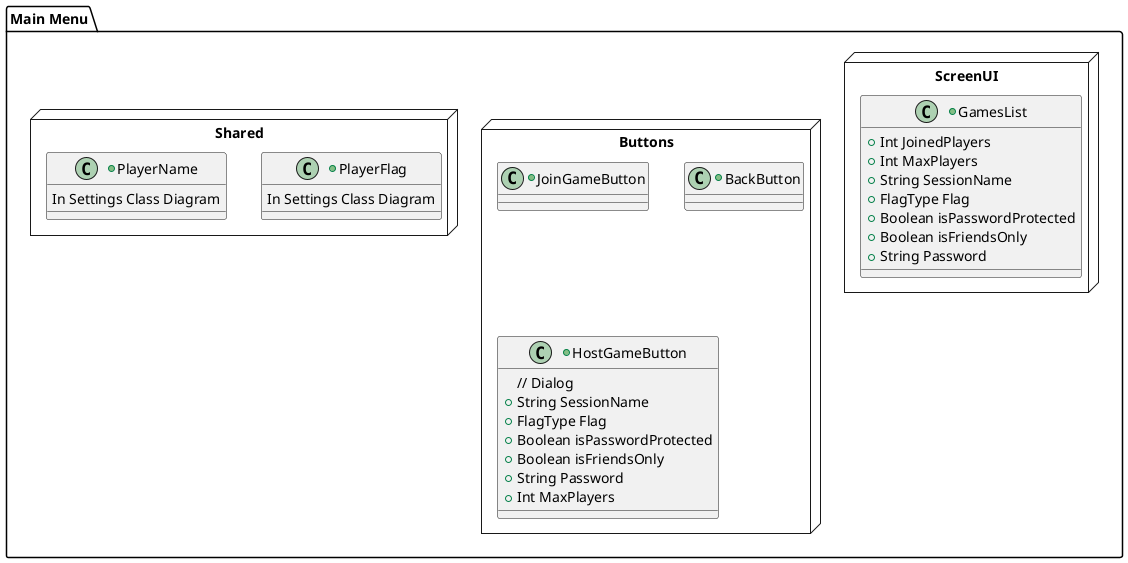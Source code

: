 

@startuml MainMenuClassDiagram


top to bottom direction

package "Main Menu" {





    package ScreenUI <<Node>> {

        +Class "GamesList" as GamesListClass {
            +Int JoinedPlayers
            +Int MaxPlayers
            +String SessionName
            +FlagType Flag
            +Boolean isPasswordProtected
            +Boolean isFriendsOnly
            +String Password
        }


    }







    package Buttons <<Node>> {

        +Class "JoinGameButton" as JoinGameButtonClass {

        }

        +Class "BackButton" as BackButtonClass {
            
        }

        +Class "HostGameButton" as HighScoresButtonClass {
            // Dialog
            +String SessionName
            +FlagType Flag
            +Boolean isPasswordProtected
            +Boolean isFriendsOnly
            +String Password
            +Int MaxPlayers

        }

    }






    package Shared <<Node>> {

        +Class "PlayerFlag" as PlayerFlagClass {
            In Settings Class Diagram
        }

        +Class "PlayerName" as PlayerNameClass {
            In Settings Class Diagram
        }


    }




}


@enduml



